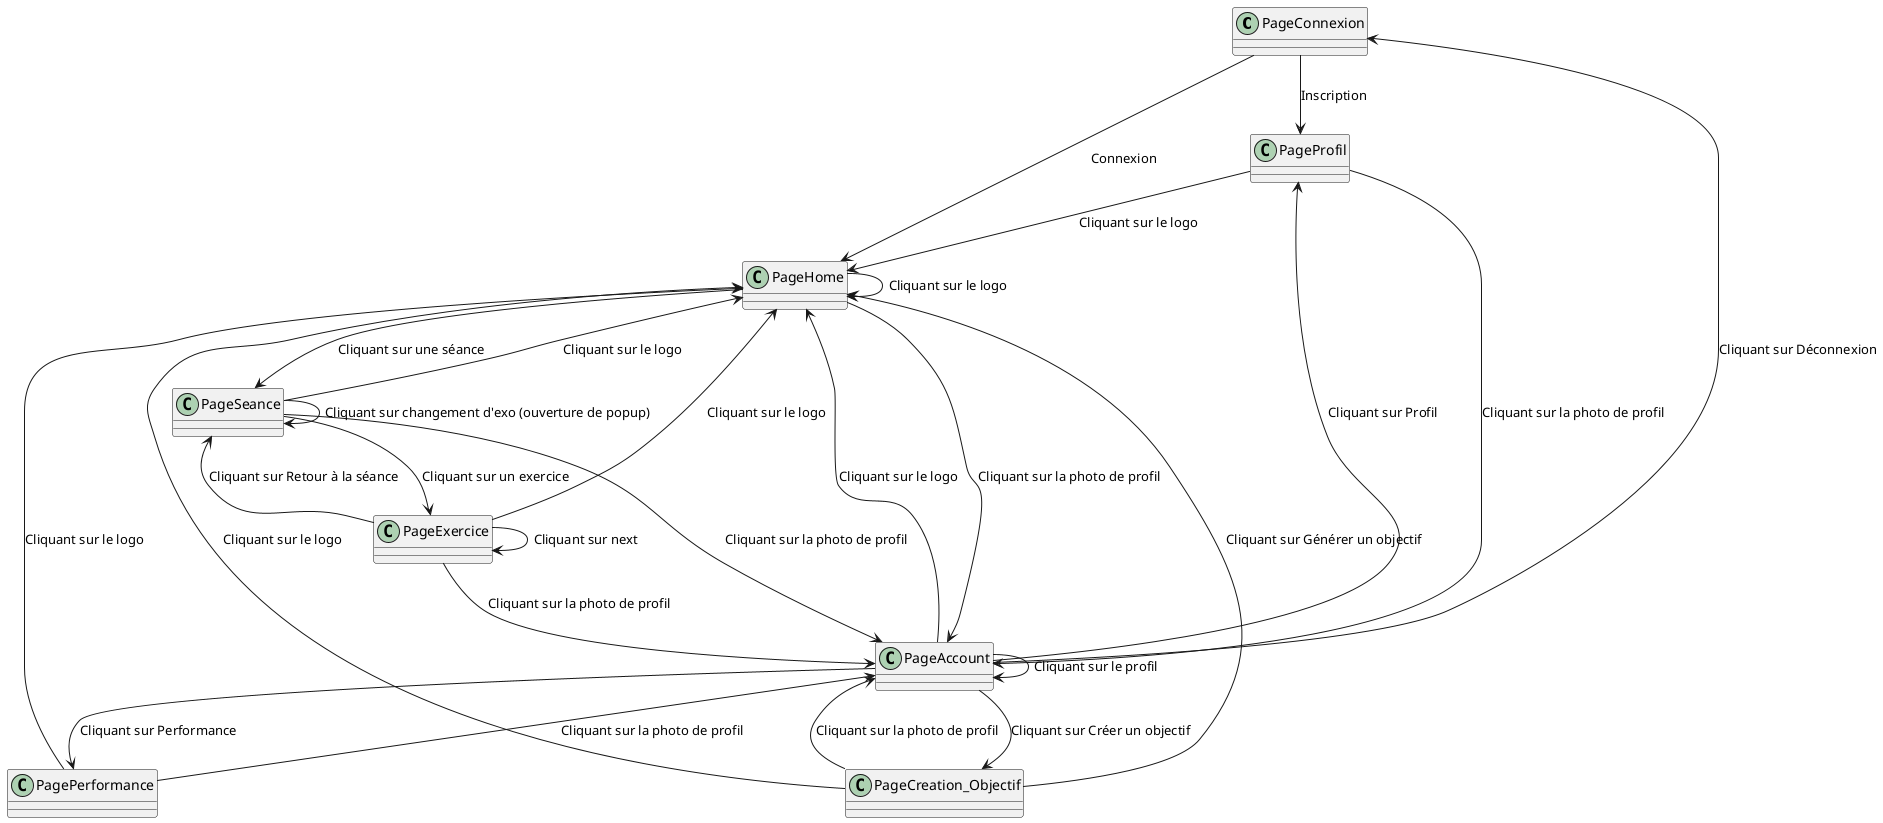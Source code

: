 @startuml
!define RECTANGLE class

RECTANGLE PageConnexion
RECTANGLE PageProfil
RECTANGLE PagePerformance
RECTANGLE PageCreation_Objectif
RECTANGLE PageSeance
RECTANGLE PageExercice
RECTANGLE PageHome
RECTANGLE PageAccount


PageConnexion --> PageProfil : Inscription
PageConnexion --> PageHome : Connexion

PageHome -->  PageSeance : Cliquant sur une séance
PageHome -->  PageAccount : Cliquant sur la photo de profil
PageHome -->  PageHome : Cliquant sur le logo

PageAccount --> PageProfil : Cliquant sur Profil
PageAccount --> PagePerformance : Cliquant sur Performance
PageAccount --> PageCreation_Objectif : Cliquant sur Créer un objectif
PageAccount --> PageConnexion : Cliquant sur Déconnexion
PageAccount --> PageHome : Cliquant sur le logo
PageAccount --> PageAccount : Cliquant sur le profil

PageSeance --> PageExercice : Cliquant sur un exercice
PageSeance --> PageHome : Cliquant sur le logo
PageSeance --> PageAccount : Cliquant sur la photo de profil
PageSeance --> PageSeance : Cliquant sur changement d'exo (ouverture de popup)

PageExercice --> PageSeance : Cliquant sur Retour à la séance
PageExercice --> PageHome : Cliquant sur le logo
PageExercice --> PageAccount : Cliquant sur la photo de profil
PageExercice --> PageExercice : Cliquant sur next

PageProfil --> PageHome : Cliquant sur le logo
PageProfil --> PageAccount : Cliquant sur la photo de profil

PagePerformance --> PageHome : Cliquant sur le logo
PagePerformance --> PageAccount : Cliquant sur la photo de profil

PageCreation_Objectif --> PageHome : Cliquant sur le logo
PageCreation_Objectif --> PageAccount : Cliquant sur la photo de profil
PageCreation_Objectif --> PageHome : Cliquant sur Générer un objectif

@enduml